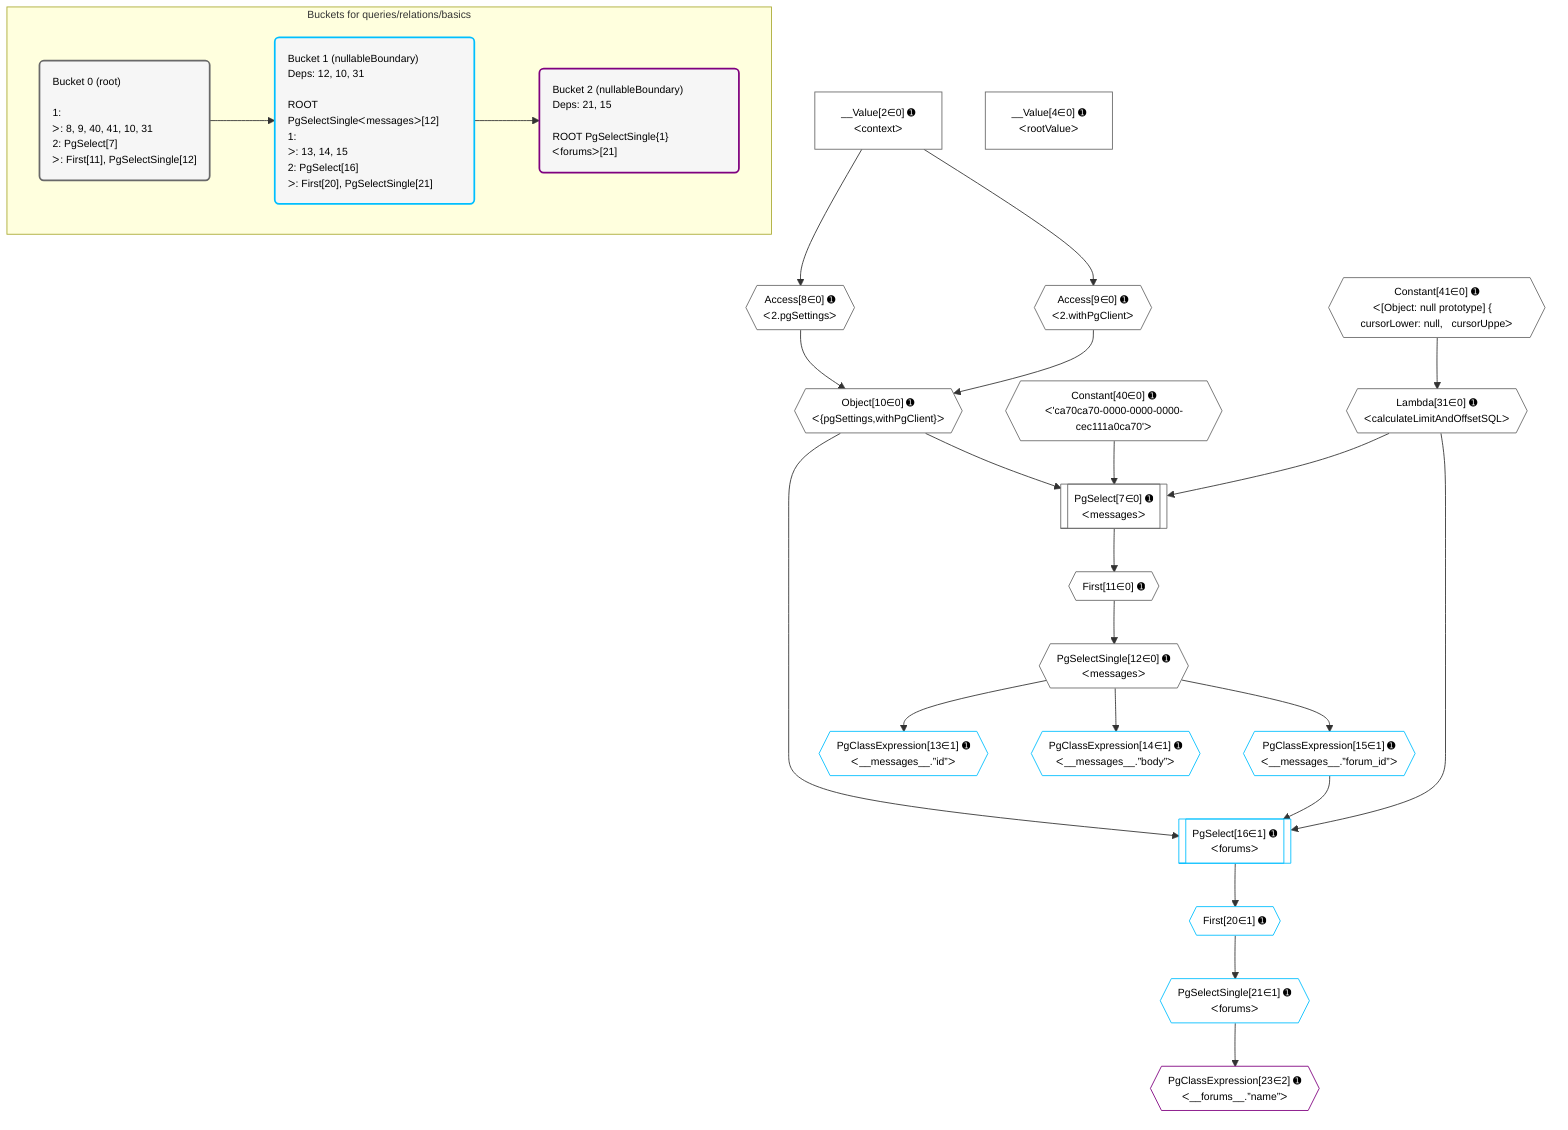 %%{init: {'themeVariables': { 'fontSize': '12px'}}}%%
graph TD
    classDef path fill:#eee,stroke:#000,color:#000
    classDef plan fill:#fff,stroke-width:1px,color:#000
    classDef itemplan fill:#fff,stroke-width:2px,color:#000
    classDef unbatchedplan fill:#dff,stroke-width:1px,color:#000
    classDef sideeffectplan fill:#fcc,stroke-width:2px,color:#000
    classDef bucket fill:#f6f6f6,color:#000,stroke-width:2px,text-align:left


    %% plan dependencies
    PgSelect7[["PgSelect[7∈0] ➊<br />ᐸmessagesᐳ"]]:::plan
    Object10{{"Object[10∈0] ➊<br />ᐸ{pgSettings,withPgClient}ᐳ"}}:::plan
    Constant40{{"Constant[40∈0] ➊<br />ᐸ'ca70ca70-0000-0000-0000-cec111a0ca70'ᐳ"}}:::plan
    Lambda31{{"Lambda[31∈0] ➊<br />ᐸcalculateLimitAndOffsetSQLᐳ"}}:::plan
    Object10 & Constant40 & Lambda31 --> PgSelect7
    Access8{{"Access[8∈0] ➊<br />ᐸ2.pgSettingsᐳ"}}:::plan
    Access9{{"Access[9∈0] ➊<br />ᐸ2.withPgClientᐳ"}}:::plan
    Access8 & Access9 --> Object10
    __Value2["__Value[2∈0] ➊<br />ᐸcontextᐳ"]:::plan
    __Value2 --> Access8
    __Value2 --> Access9
    First11{{"First[11∈0] ➊"}}:::plan
    PgSelect7 --> First11
    PgSelectSingle12{{"PgSelectSingle[12∈0] ➊<br />ᐸmessagesᐳ"}}:::plan
    First11 --> PgSelectSingle12
    Constant41{{"Constant[41∈0] ➊<br />ᐸ[Object: null prototype] {   cursorLower: null,   cursorUppeᐳ"}}:::plan
    Constant41 --> Lambda31
    __Value4["__Value[4∈0] ➊<br />ᐸrootValueᐳ"]:::plan
    PgSelect16[["PgSelect[16∈1] ➊<br />ᐸforumsᐳ"]]:::plan
    PgClassExpression15{{"PgClassExpression[15∈1] ➊<br />ᐸ__messages__.”forum_id”ᐳ"}}:::plan
    Object10 & PgClassExpression15 & Lambda31 --> PgSelect16
    PgClassExpression13{{"PgClassExpression[13∈1] ➊<br />ᐸ__messages__.”id”ᐳ"}}:::plan
    PgSelectSingle12 --> PgClassExpression13
    PgClassExpression14{{"PgClassExpression[14∈1] ➊<br />ᐸ__messages__.”body”ᐳ"}}:::plan
    PgSelectSingle12 --> PgClassExpression14
    PgSelectSingle12 --> PgClassExpression15
    First20{{"First[20∈1] ➊"}}:::plan
    PgSelect16 --> First20
    PgSelectSingle21{{"PgSelectSingle[21∈1] ➊<br />ᐸforumsᐳ"}}:::plan
    First20 --> PgSelectSingle21
    PgClassExpression23{{"PgClassExpression[23∈2] ➊<br />ᐸ__forums__.”name”ᐳ"}}:::plan
    PgSelectSingle21 --> PgClassExpression23

    %% define steps

    subgraph "Buckets for queries/relations/basics"
    Bucket0("Bucket 0 (root)<br /><br />1: <br />ᐳ: 8, 9, 40, 41, 10, 31<br />2: PgSelect[7]<br />ᐳ: First[11], PgSelectSingle[12]"):::bucket
    classDef bucket0 stroke:#696969
    class Bucket0,__Value2,__Value4,PgSelect7,Access8,Access9,Object10,First11,PgSelectSingle12,Lambda31,Constant40,Constant41 bucket0
    Bucket1("Bucket 1 (nullableBoundary)<br />Deps: 12, 10, 31<br /><br />ROOT PgSelectSingleᐸmessagesᐳ[12]<br />1: <br />ᐳ: 13, 14, 15<br />2: PgSelect[16]<br />ᐳ: First[20], PgSelectSingle[21]"):::bucket
    classDef bucket1 stroke:#00bfff
    class Bucket1,PgClassExpression13,PgClassExpression14,PgClassExpression15,PgSelect16,First20,PgSelectSingle21 bucket1
    Bucket2("Bucket 2 (nullableBoundary)<br />Deps: 21, 15<br /><br />ROOT PgSelectSingle{1}ᐸforumsᐳ[21]"):::bucket
    classDef bucket2 stroke:#7f007f
    class Bucket2,PgClassExpression23 bucket2
    Bucket0 --> Bucket1
    Bucket1 --> Bucket2
    end